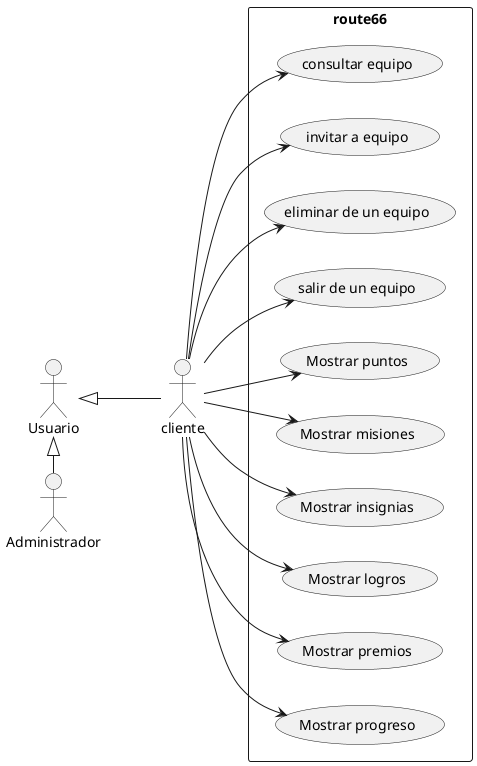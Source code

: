 @startuml use cases cliente
left to right direction
skinparam packageStyle rectangle
:Usuario: as user
:cliente: as client
:Administrador: as admin
user<|--client 
user<|- admin
rectangle route66 {
client --> (consultar equipo)
client --> (invitar a equipo)
client --> (eliminar de un equipo)
client --> (salir de un equipo)
client--> (Mostrar puntos)
client--> (Mostrar misiones)
client --> (Mostrar insignias)
client --> (Mostrar logros)
client --> (Mostrar premios)
client --> (Mostrar progreso)
}
@enduml
